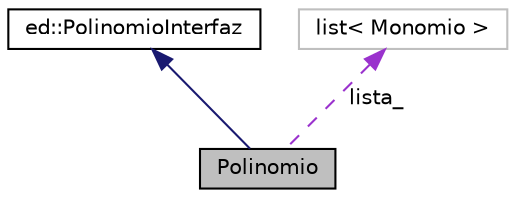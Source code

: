 digraph "Polinomio"
{
  edge [fontname="Helvetica",fontsize="10",labelfontname="Helvetica",labelfontsize="10"];
  node [fontname="Helvetica",fontsize="10",shape=record];
  Node1 [label="Polinomio",height=0.2,width=0.4,color="black", fillcolor="grey75", style="filled", fontcolor="black"];
  Node2 -> Node1 [dir="back",color="midnightblue",fontsize="10",style="solid",fontname="Helvetica"];
  Node2 [label="ed::PolinomioInterfaz",height=0.2,width=0.4,color="black", fillcolor="white", style="filled",URL="$classed_1_1PolinomioInterfaz.html"];
  Node3 -> Node1 [dir="back",color="darkorchid3",fontsize="10",style="dashed",label=" lista_" ,fontname="Helvetica"];
  Node3 [label="list\< Monomio \>",height=0.2,width=0.4,color="grey75", fillcolor="white", style="filled"];
}
